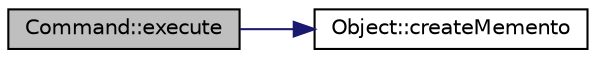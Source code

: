 digraph "Command::execute"
{
  edge [fontname="Helvetica",fontsize="10",labelfontname="Helvetica",labelfontsize="10"];
  node [fontname="Helvetica",fontsize="10",shape=record];
  rankdir="LR";
  Node1 [label="Command::execute",height=0.2,width=0.4,color="black", fillcolor="grey75", style="filled", fontcolor="black"];
  Node1 -> Node2 [color="midnightblue",fontsize="10",style="solid"];
  Node2 [label="Object::createMemento",height=0.2,width=0.4,color="black", fillcolor="white", style="filled",URL="$classObject.html#a169528dfd6ff33b21b038da8021cd748"];
}
